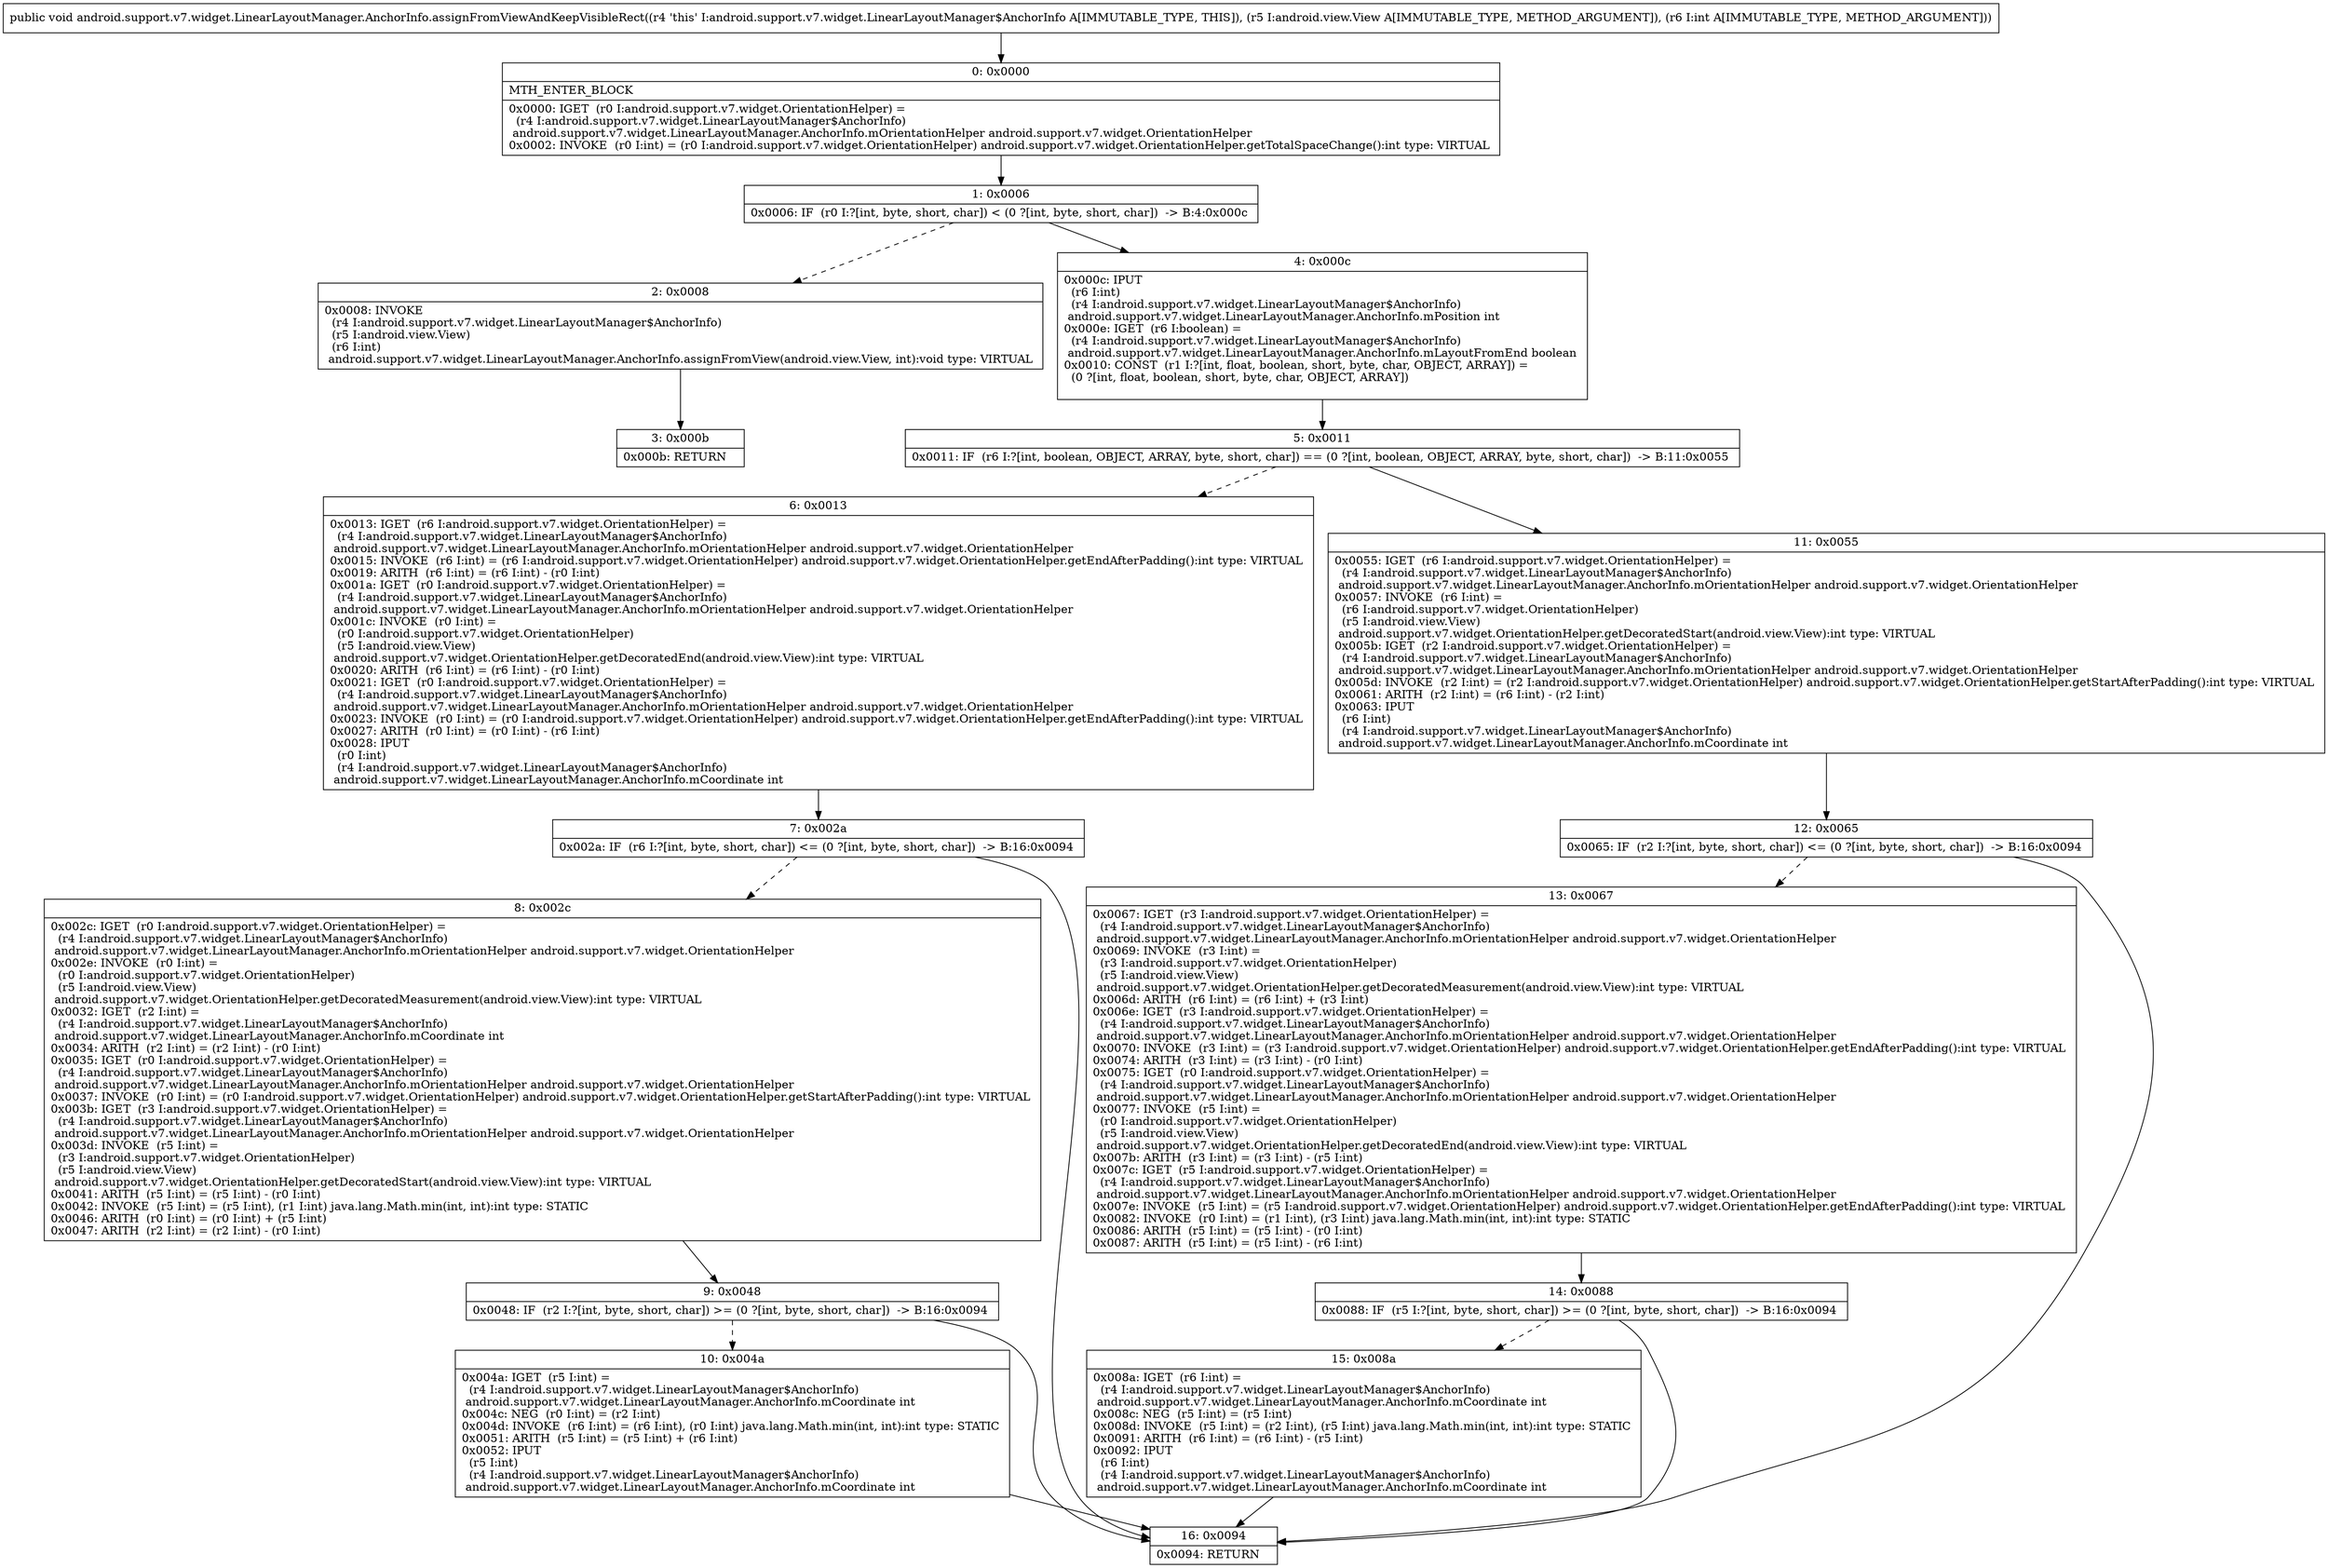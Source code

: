 digraph "CFG forandroid.support.v7.widget.LinearLayoutManager.AnchorInfo.assignFromViewAndKeepVisibleRect(Landroid\/view\/View;I)V" {
Node_0 [shape=record,label="{0\:\ 0x0000|MTH_ENTER_BLOCK\l|0x0000: IGET  (r0 I:android.support.v7.widget.OrientationHelper) = \l  (r4 I:android.support.v7.widget.LinearLayoutManager$AnchorInfo)\l android.support.v7.widget.LinearLayoutManager.AnchorInfo.mOrientationHelper android.support.v7.widget.OrientationHelper \l0x0002: INVOKE  (r0 I:int) = (r0 I:android.support.v7.widget.OrientationHelper) android.support.v7.widget.OrientationHelper.getTotalSpaceChange():int type: VIRTUAL \l}"];
Node_1 [shape=record,label="{1\:\ 0x0006|0x0006: IF  (r0 I:?[int, byte, short, char]) \< (0 ?[int, byte, short, char])  \-\> B:4:0x000c \l}"];
Node_2 [shape=record,label="{2\:\ 0x0008|0x0008: INVOKE  \l  (r4 I:android.support.v7.widget.LinearLayoutManager$AnchorInfo)\l  (r5 I:android.view.View)\l  (r6 I:int)\l android.support.v7.widget.LinearLayoutManager.AnchorInfo.assignFromView(android.view.View, int):void type: VIRTUAL \l}"];
Node_3 [shape=record,label="{3\:\ 0x000b|0x000b: RETURN   \l}"];
Node_4 [shape=record,label="{4\:\ 0x000c|0x000c: IPUT  \l  (r6 I:int)\l  (r4 I:android.support.v7.widget.LinearLayoutManager$AnchorInfo)\l android.support.v7.widget.LinearLayoutManager.AnchorInfo.mPosition int \l0x000e: IGET  (r6 I:boolean) = \l  (r4 I:android.support.v7.widget.LinearLayoutManager$AnchorInfo)\l android.support.v7.widget.LinearLayoutManager.AnchorInfo.mLayoutFromEnd boolean \l0x0010: CONST  (r1 I:?[int, float, boolean, short, byte, char, OBJECT, ARRAY]) = \l  (0 ?[int, float, boolean, short, byte, char, OBJECT, ARRAY])\l \l}"];
Node_5 [shape=record,label="{5\:\ 0x0011|0x0011: IF  (r6 I:?[int, boolean, OBJECT, ARRAY, byte, short, char]) == (0 ?[int, boolean, OBJECT, ARRAY, byte, short, char])  \-\> B:11:0x0055 \l}"];
Node_6 [shape=record,label="{6\:\ 0x0013|0x0013: IGET  (r6 I:android.support.v7.widget.OrientationHelper) = \l  (r4 I:android.support.v7.widget.LinearLayoutManager$AnchorInfo)\l android.support.v7.widget.LinearLayoutManager.AnchorInfo.mOrientationHelper android.support.v7.widget.OrientationHelper \l0x0015: INVOKE  (r6 I:int) = (r6 I:android.support.v7.widget.OrientationHelper) android.support.v7.widget.OrientationHelper.getEndAfterPadding():int type: VIRTUAL \l0x0019: ARITH  (r6 I:int) = (r6 I:int) \- (r0 I:int) \l0x001a: IGET  (r0 I:android.support.v7.widget.OrientationHelper) = \l  (r4 I:android.support.v7.widget.LinearLayoutManager$AnchorInfo)\l android.support.v7.widget.LinearLayoutManager.AnchorInfo.mOrientationHelper android.support.v7.widget.OrientationHelper \l0x001c: INVOKE  (r0 I:int) = \l  (r0 I:android.support.v7.widget.OrientationHelper)\l  (r5 I:android.view.View)\l android.support.v7.widget.OrientationHelper.getDecoratedEnd(android.view.View):int type: VIRTUAL \l0x0020: ARITH  (r6 I:int) = (r6 I:int) \- (r0 I:int) \l0x0021: IGET  (r0 I:android.support.v7.widget.OrientationHelper) = \l  (r4 I:android.support.v7.widget.LinearLayoutManager$AnchorInfo)\l android.support.v7.widget.LinearLayoutManager.AnchorInfo.mOrientationHelper android.support.v7.widget.OrientationHelper \l0x0023: INVOKE  (r0 I:int) = (r0 I:android.support.v7.widget.OrientationHelper) android.support.v7.widget.OrientationHelper.getEndAfterPadding():int type: VIRTUAL \l0x0027: ARITH  (r0 I:int) = (r0 I:int) \- (r6 I:int) \l0x0028: IPUT  \l  (r0 I:int)\l  (r4 I:android.support.v7.widget.LinearLayoutManager$AnchorInfo)\l android.support.v7.widget.LinearLayoutManager.AnchorInfo.mCoordinate int \l}"];
Node_7 [shape=record,label="{7\:\ 0x002a|0x002a: IF  (r6 I:?[int, byte, short, char]) \<= (0 ?[int, byte, short, char])  \-\> B:16:0x0094 \l}"];
Node_8 [shape=record,label="{8\:\ 0x002c|0x002c: IGET  (r0 I:android.support.v7.widget.OrientationHelper) = \l  (r4 I:android.support.v7.widget.LinearLayoutManager$AnchorInfo)\l android.support.v7.widget.LinearLayoutManager.AnchorInfo.mOrientationHelper android.support.v7.widget.OrientationHelper \l0x002e: INVOKE  (r0 I:int) = \l  (r0 I:android.support.v7.widget.OrientationHelper)\l  (r5 I:android.view.View)\l android.support.v7.widget.OrientationHelper.getDecoratedMeasurement(android.view.View):int type: VIRTUAL \l0x0032: IGET  (r2 I:int) = \l  (r4 I:android.support.v7.widget.LinearLayoutManager$AnchorInfo)\l android.support.v7.widget.LinearLayoutManager.AnchorInfo.mCoordinate int \l0x0034: ARITH  (r2 I:int) = (r2 I:int) \- (r0 I:int) \l0x0035: IGET  (r0 I:android.support.v7.widget.OrientationHelper) = \l  (r4 I:android.support.v7.widget.LinearLayoutManager$AnchorInfo)\l android.support.v7.widget.LinearLayoutManager.AnchorInfo.mOrientationHelper android.support.v7.widget.OrientationHelper \l0x0037: INVOKE  (r0 I:int) = (r0 I:android.support.v7.widget.OrientationHelper) android.support.v7.widget.OrientationHelper.getStartAfterPadding():int type: VIRTUAL \l0x003b: IGET  (r3 I:android.support.v7.widget.OrientationHelper) = \l  (r4 I:android.support.v7.widget.LinearLayoutManager$AnchorInfo)\l android.support.v7.widget.LinearLayoutManager.AnchorInfo.mOrientationHelper android.support.v7.widget.OrientationHelper \l0x003d: INVOKE  (r5 I:int) = \l  (r3 I:android.support.v7.widget.OrientationHelper)\l  (r5 I:android.view.View)\l android.support.v7.widget.OrientationHelper.getDecoratedStart(android.view.View):int type: VIRTUAL \l0x0041: ARITH  (r5 I:int) = (r5 I:int) \- (r0 I:int) \l0x0042: INVOKE  (r5 I:int) = (r5 I:int), (r1 I:int) java.lang.Math.min(int, int):int type: STATIC \l0x0046: ARITH  (r0 I:int) = (r0 I:int) + (r5 I:int) \l0x0047: ARITH  (r2 I:int) = (r2 I:int) \- (r0 I:int) \l}"];
Node_9 [shape=record,label="{9\:\ 0x0048|0x0048: IF  (r2 I:?[int, byte, short, char]) \>= (0 ?[int, byte, short, char])  \-\> B:16:0x0094 \l}"];
Node_10 [shape=record,label="{10\:\ 0x004a|0x004a: IGET  (r5 I:int) = \l  (r4 I:android.support.v7.widget.LinearLayoutManager$AnchorInfo)\l android.support.v7.widget.LinearLayoutManager.AnchorInfo.mCoordinate int \l0x004c: NEG  (r0 I:int) = (r2 I:int) \l0x004d: INVOKE  (r6 I:int) = (r6 I:int), (r0 I:int) java.lang.Math.min(int, int):int type: STATIC \l0x0051: ARITH  (r5 I:int) = (r5 I:int) + (r6 I:int) \l0x0052: IPUT  \l  (r5 I:int)\l  (r4 I:android.support.v7.widget.LinearLayoutManager$AnchorInfo)\l android.support.v7.widget.LinearLayoutManager.AnchorInfo.mCoordinate int \l}"];
Node_11 [shape=record,label="{11\:\ 0x0055|0x0055: IGET  (r6 I:android.support.v7.widget.OrientationHelper) = \l  (r4 I:android.support.v7.widget.LinearLayoutManager$AnchorInfo)\l android.support.v7.widget.LinearLayoutManager.AnchorInfo.mOrientationHelper android.support.v7.widget.OrientationHelper \l0x0057: INVOKE  (r6 I:int) = \l  (r6 I:android.support.v7.widget.OrientationHelper)\l  (r5 I:android.view.View)\l android.support.v7.widget.OrientationHelper.getDecoratedStart(android.view.View):int type: VIRTUAL \l0x005b: IGET  (r2 I:android.support.v7.widget.OrientationHelper) = \l  (r4 I:android.support.v7.widget.LinearLayoutManager$AnchorInfo)\l android.support.v7.widget.LinearLayoutManager.AnchorInfo.mOrientationHelper android.support.v7.widget.OrientationHelper \l0x005d: INVOKE  (r2 I:int) = (r2 I:android.support.v7.widget.OrientationHelper) android.support.v7.widget.OrientationHelper.getStartAfterPadding():int type: VIRTUAL \l0x0061: ARITH  (r2 I:int) = (r6 I:int) \- (r2 I:int) \l0x0063: IPUT  \l  (r6 I:int)\l  (r4 I:android.support.v7.widget.LinearLayoutManager$AnchorInfo)\l android.support.v7.widget.LinearLayoutManager.AnchorInfo.mCoordinate int \l}"];
Node_12 [shape=record,label="{12\:\ 0x0065|0x0065: IF  (r2 I:?[int, byte, short, char]) \<= (0 ?[int, byte, short, char])  \-\> B:16:0x0094 \l}"];
Node_13 [shape=record,label="{13\:\ 0x0067|0x0067: IGET  (r3 I:android.support.v7.widget.OrientationHelper) = \l  (r4 I:android.support.v7.widget.LinearLayoutManager$AnchorInfo)\l android.support.v7.widget.LinearLayoutManager.AnchorInfo.mOrientationHelper android.support.v7.widget.OrientationHelper \l0x0069: INVOKE  (r3 I:int) = \l  (r3 I:android.support.v7.widget.OrientationHelper)\l  (r5 I:android.view.View)\l android.support.v7.widget.OrientationHelper.getDecoratedMeasurement(android.view.View):int type: VIRTUAL \l0x006d: ARITH  (r6 I:int) = (r6 I:int) + (r3 I:int) \l0x006e: IGET  (r3 I:android.support.v7.widget.OrientationHelper) = \l  (r4 I:android.support.v7.widget.LinearLayoutManager$AnchorInfo)\l android.support.v7.widget.LinearLayoutManager.AnchorInfo.mOrientationHelper android.support.v7.widget.OrientationHelper \l0x0070: INVOKE  (r3 I:int) = (r3 I:android.support.v7.widget.OrientationHelper) android.support.v7.widget.OrientationHelper.getEndAfterPadding():int type: VIRTUAL \l0x0074: ARITH  (r3 I:int) = (r3 I:int) \- (r0 I:int) \l0x0075: IGET  (r0 I:android.support.v7.widget.OrientationHelper) = \l  (r4 I:android.support.v7.widget.LinearLayoutManager$AnchorInfo)\l android.support.v7.widget.LinearLayoutManager.AnchorInfo.mOrientationHelper android.support.v7.widget.OrientationHelper \l0x0077: INVOKE  (r5 I:int) = \l  (r0 I:android.support.v7.widget.OrientationHelper)\l  (r5 I:android.view.View)\l android.support.v7.widget.OrientationHelper.getDecoratedEnd(android.view.View):int type: VIRTUAL \l0x007b: ARITH  (r3 I:int) = (r3 I:int) \- (r5 I:int) \l0x007c: IGET  (r5 I:android.support.v7.widget.OrientationHelper) = \l  (r4 I:android.support.v7.widget.LinearLayoutManager$AnchorInfo)\l android.support.v7.widget.LinearLayoutManager.AnchorInfo.mOrientationHelper android.support.v7.widget.OrientationHelper \l0x007e: INVOKE  (r5 I:int) = (r5 I:android.support.v7.widget.OrientationHelper) android.support.v7.widget.OrientationHelper.getEndAfterPadding():int type: VIRTUAL \l0x0082: INVOKE  (r0 I:int) = (r1 I:int), (r3 I:int) java.lang.Math.min(int, int):int type: STATIC \l0x0086: ARITH  (r5 I:int) = (r5 I:int) \- (r0 I:int) \l0x0087: ARITH  (r5 I:int) = (r5 I:int) \- (r6 I:int) \l}"];
Node_14 [shape=record,label="{14\:\ 0x0088|0x0088: IF  (r5 I:?[int, byte, short, char]) \>= (0 ?[int, byte, short, char])  \-\> B:16:0x0094 \l}"];
Node_15 [shape=record,label="{15\:\ 0x008a|0x008a: IGET  (r6 I:int) = \l  (r4 I:android.support.v7.widget.LinearLayoutManager$AnchorInfo)\l android.support.v7.widget.LinearLayoutManager.AnchorInfo.mCoordinate int \l0x008c: NEG  (r5 I:int) = (r5 I:int) \l0x008d: INVOKE  (r5 I:int) = (r2 I:int), (r5 I:int) java.lang.Math.min(int, int):int type: STATIC \l0x0091: ARITH  (r6 I:int) = (r6 I:int) \- (r5 I:int) \l0x0092: IPUT  \l  (r6 I:int)\l  (r4 I:android.support.v7.widget.LinearLayoutManager$AnchorInfo)\l android.support.v7.widget.LinearLayoutManager.AnchorInfo.mCoordinate int \l}"];
Node_16 [shape=record,label="{16\:\ 0x0094|0x0094: RETURN   \l}"];
MethodNode[shape=record,label="{public void android.support.v7.widget.LinearLayoutManager.AnchorInfo.assignFromViewAndKeepVisibleRect((r4 'this' I:android.support.v7.widget.LinearLayoutManager$AnchorInfo A[IMMUTABLE_TYPE, THIS]), (r5 I:android.view.View A[IMMUTABLE_TYPE, METHOD_ARGUMENT]), (r6 I:int A[IMMUTABLE_TYPE, METHOD_ARGUMENT])) }"];
MethodNode -> Node_0;
Node_0 -> Node_1;
Node_1 -> Node_2[style=dashed];
Node_1 -> Node_4;
Node_2 -> Node_3;
Node_4 -> Node_5;
Node_5 -> Node_6[style=dashed];
Node_5 -> Node_11;
Node_6 -> Node_7;
Node_7 -> Node_8[style=dashed];
Node_7 -> Node_16;
Node_8 -> Node_9;
Node_9 -> Node_10[style=dashed];
Node_9 -> Node_16;
Node_10 -> Node_16;
Node_11 -> Node_12;
Node_12 -> Node_13[style=dashed];
Node_12 -> Node_16;
Node_13 -> Node_14;
Node_14 -> Node_15[style=dashed];
Node_14 -> Node_16;
Node_15 -> Node_16;
}

